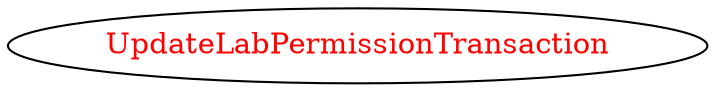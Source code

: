 digraph dependencyGraph {
 concentrate=true;
 ranksep="2.0";
 rankdir="LR"; 
 splines="ortho";
"UpdateLabPermissionTransaction" [fontcolor="red"];
}
